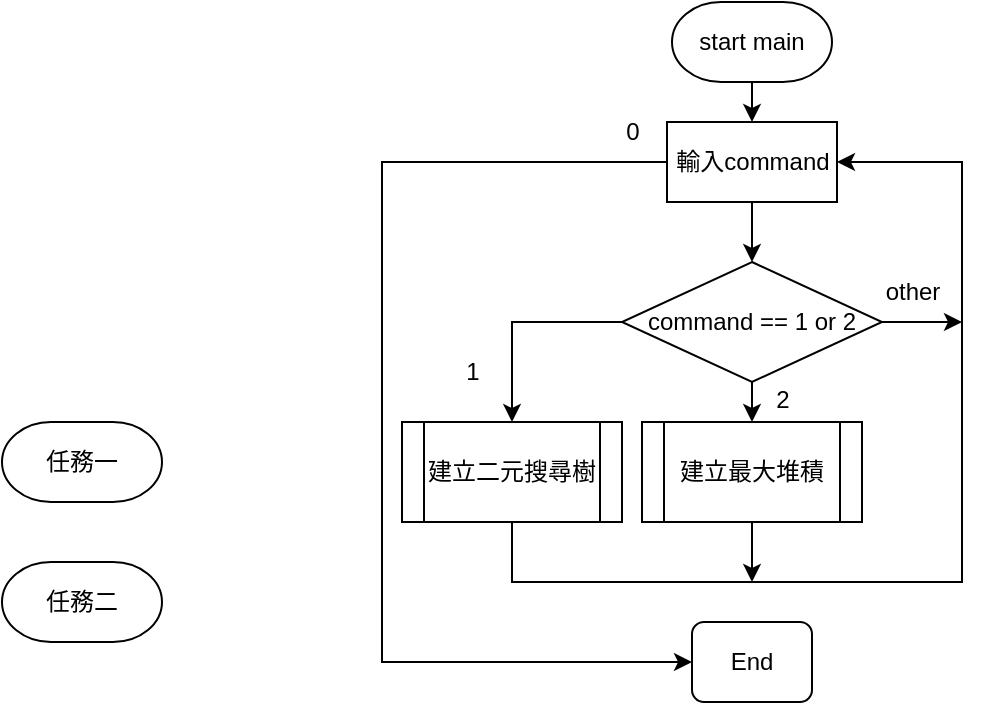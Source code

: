 <mxfile version="22.1.11" type="github">
  <diagram name="第 1 页" id="LCjejWUBkE6CDh9qkURn">
    <mxGraphModel dx="1781" dy="592" grid="1" gridSize="10" guides="1" tooltips="1" connect="1" arrows="1" fold="1" page="1" pageScale="1" pageWidth="827" pageHeight="1169" math="0" shadow="0">
      <root>
        <mxCell id="0" />
        <mxCell id="1" parent="0" />
        <mxCell id="bvnm-rjtrdbq0C8jXrG9-4" style="edgeStyle=orthogonalEdgeStyle;rounded=0;orthogonalLoop=1;jettySize=auto;html=1;exitX=0.5;exitY=1;exitDx=0;exitDy=0;exitPerimeter=0;entryX=0.5;entryY=0;entryDx=0;entryDy=0;" edge="1" parent="1" source="bvnm-rjtrdbq0C8jXrG9-1" target="bvnm-rjtrdbq0C8jXrG9-3">
          <mxGeometry relative="1" as="geometry" />
        </mxCell>
        <mxCell id="bvnm-rjtrdbq0C8jXrG9-1" value="start main" style="strokeWidth=1;html=1;shape=mxgraph.flowchart.terminator;whiteSpace=wrap;strokeColor=default;" vertex="1" parent="1">
          <mxGeometry x="115" y="60" width="80" height="40" as="geometry" />
        </mxCell>
        <mxCell id="bvnm-rjtrdbq0C8jXrG9-6" style="edgeStyle=orthogonalEdgeStyle;rounded=0;orthogonalLoop=1;jettySize=auto;html=1;exitX=0.5;exitY=1;exitDx=0;exitDy=0;entryX=0.5;entryY=0;entryDx=0;entryDy=0;" edge="1" parent="1" source="bvnm-rjtrdbq0C8jXrG9-3" target="bvnm-rjtrdbq0C8jXrG9-5">
          <mxGeometry relative="1" as="geometry" />
        </mxCell>
        <mxCell id="bvnm-rjtrdbq0C8jXrG9-15" style="edgeStyle=orthogonalEdgeStyle;rounded=0;orthogonalLoop=1;jettySize=auto;html=1;exitX=0;exitY=0.5;exitDx=0;exitDy=0;entryX=0;entryY=0.5;entryDx=0;entryDy=0;" edge="1" parent="1" source="bvnm-rjtrdbq0C8jXrG9-3" target="bvnm-rjtrdbq0C8jXrG9-9">
          <mxGeometry relative="1" as="geometry">
            <Array as="points">
              <mxPoint x="-30" y="140" />
              <mxPoint x="-30" y="390" />
            </Array>
          </mxGeometry>
        </mxCell>
        <mxCell id="bvnm-rjtrdbq0C8jXrG9-3" value="輸入command" style="whiteSpace=wrap;html=1;" vertex="1" parent="1">
          <mxGeometry x="112.5" y="120" width="85" height="40" as="geometry" />
        </mxCell>
        <mxCell id="bvnm-rjtrdbq0C8jXrG9-11" style="edgeStyle=orthogonalEdgeStyle;rounded=0;orthogonalLoop=1;jettySize=auto;html=1;exitX=0;exitY=0.5;exitDx=0;exitDy=0;entryX=0.5;entryY=0;entryDx=0;entryDy=0;" edge="1" parent="1" source="bvnm-rjtrdbq0C8jXrG9-5" target="bvnm-rjtrdbq0C8jXrG9-7">
          <mxGeometry relative="1" as="geometry">
            <Array as="points">
              <mxPoint x="35" y="220" />
            </Array>
          </mxGeometry>
        </mxCell>
        <mxCell id="bvnm-rjtrdbq0C8jXrG9-19" style="edgeStyle=orthogonalEdgeStyle;rounded=0;orthogonalLoop=1;jettySize=auto;html=1;exitX=0.5;exitY=1;exitDx=0;exitDy=0;entryX=0.5;entryY=0;entryDx=0;entryDy=0;" edge="1" parent="1" source="bvnm-rjtrdbq0C8jXrG9-5" target="bvnm-rjtrdbq0C8jXrG9-10">
          <mxGeometry relative="1" as="geometry" />
        </mxCell>
        <mxCell id="bvnm-rjtrdbq0C8jXrG9-27" style="edgeStyle=orthogonalEdgeStyle;rounded=0;orthogonalLoop=1;jettySize=auto;html=1;exitX=1;exitY=0.5;exitDx=0;exitDy=0;" edge="1" parent="1" source="bvnm-rjtrdbq0C8jXrG9-5">
          <mxGeometry relative="1" as="geometry">
            <mxPoint x="260" y="220" as="targetPoint" />
          </mxGeometry>
        </mxCell>
        <mxCell id="bvnm-rjtrdbq0C8jXrG9-5" value="command == 1 or 2" style="rhombus;whiteSpace=wrap;html=1;" vertex="1" parent="1">
          <mxGeometry x="90" y="190" width="130" height="60" as="geometry" />
        </mxCell>
        <mxCell id="bvnm-rjtrdbq0C8jXrG9-13" style="edgeStyle=orthogonalEdgeStyle;rounded=0;orthogonalLoop=1;jettySize=auto;html=1;exitX=0.5;exitY=1;exitDx=0;exitDy=0;entryX=1;entryY=0.5;entryDx=0;entryDy=0;" edge="1" parent="1" source="bvnm-rjtrdbq0C8jXrG9-7" target="bvnm-rjtrdbq0C8jXrG9-3">
          <mxGeometry relative="1" as="geometry">
            <Array as="points">
              <mxPoint x="35" y="350" />
              <mxPoint x="260" y="350" />
              <mxPoint x="260" y="140" />
            </Array>
          </mxGeometry>
        </mxCell>
        <mxCell id="bvnm-rjtrdbq0C8jXrG9-7" value="建立二元搜尋樹" style="shape=process;whiteSpace=wrap;html=1;backgroundOutline=1;" vertex="1" parent="1">
          <mxGeometry x="-20" y="270" width="110" height="50" as="geometry" />
        </mxCell>
        <mxCell id="bvnm-rjtrdbq0C8jXrG9-9" value="End" style="rounded=1;whiteSpace=wrap;html=1;" vertex="1" parent="1">
          <mxGeometry x="125" y="370" width="60" height="40" as="geometry" />
        </mxCell>
        <mxCell id="bvnm-rjtrdbq0C8jXrG9-23" style="edgeStyle=orthogonalEdgeStyle;rounded=0;orthogonalLoop=1;jettySize=auto;html=1;exitX=0.5;exitY=1;exitDx=0;exitDy=0;" edge="1" parent="1" source="bvnm-rjtrdbq0C8jXrG9-10">
          <mxGeometry relative="1" as="geometry">
            <mxPoint x="155" y="350" as="targetPoint" />
          </mxGeometry>
        </mxCell>
        <mxCell id="bvnm-rjtrdbq0C8jXrG9-10" value="建立最大堆積" style="shape=process;whiteSpace=wrap;html=1;backgroundOutline=1;" vertex="1" parent="1">
          <mxGeometry x="100" y="270" width="110" height="50" as="geometry" />
        </mxCell>
        <mxCell id="bvnm-rjtrdbq0C8jXrG9-16" value="0" style="text;html=1;align=center;verticalAlign=middle;resizable=0;points=[];autosize=1;strokeColor=none;fillColor=none;" vertex="1" parent="1">
          <mxGeometry x="80" y="110" width="30" height="30" as="geometry" />
        </mxCell>
        <mxCell id="bvnm-rjtrdbq0C8jXrG9-17" value="1" style="text;html=1;align=center;verticalAlign=middle;resizable=0;points=[];autosize=1;strokeColor=none;fillColor=none;" vertex="1" parent="1">
          <mxGeometry y="230" width="30" height="30" as="geometry" />
        </mxCell>
        <mxCell id="bvnm-rjtrdbq0C8jXrG9-18" value="2" style="text;html=1;align=center;verticalAlign=middle;resizable=0;points=[];autosize=1;strokeColor=none;fillColor=none;" vertex="1" parent="1">
          <mxGeometry x="155" y="244" width="30" height="30" as="geometry" />
        </mxCell>
        <mxCell id="bvnm-rjtrdbq0C8jXrG9-25" value="other" style="text;html=1;align=center;verticalAlign=middle;resizable=0;points=[];autosize=1;strokeColor=none;fillColor=none;" vertex="1" parent="1">
          <mxGeometry x="210" y="190" width="50" height="30" as="geometry" />
        </mxCell>
        <mxCell id="bvnm-rjtrdbq0C8jXrG9-28" value="任務一" style="strokeWidth=1;html=1;shape=mxgraph.flowchart.terminator;whiteSpace=wrap;strokeColor=default;" vertex="1" parent="1">
          <mxGeometry x="-220" y="270" width="80" height="40" as="geometry" />
        </mxCell>
        <mxCell id="bvnm-rjtrdbq0C8jXrG9-29" value="任務二" style="strokeWidth=1;html=1;shape=mxgraph.flowchart.terminator;whiteSpace=wrap;strokeColor=default;" vertex="1" parent="1">
          <mxGeometry x="-220" y="340" width="80" height="40" as="geometry" />
        </mxCell>
      </root>
    </mxGraphModel>
  </diagram>
</mxfile>

